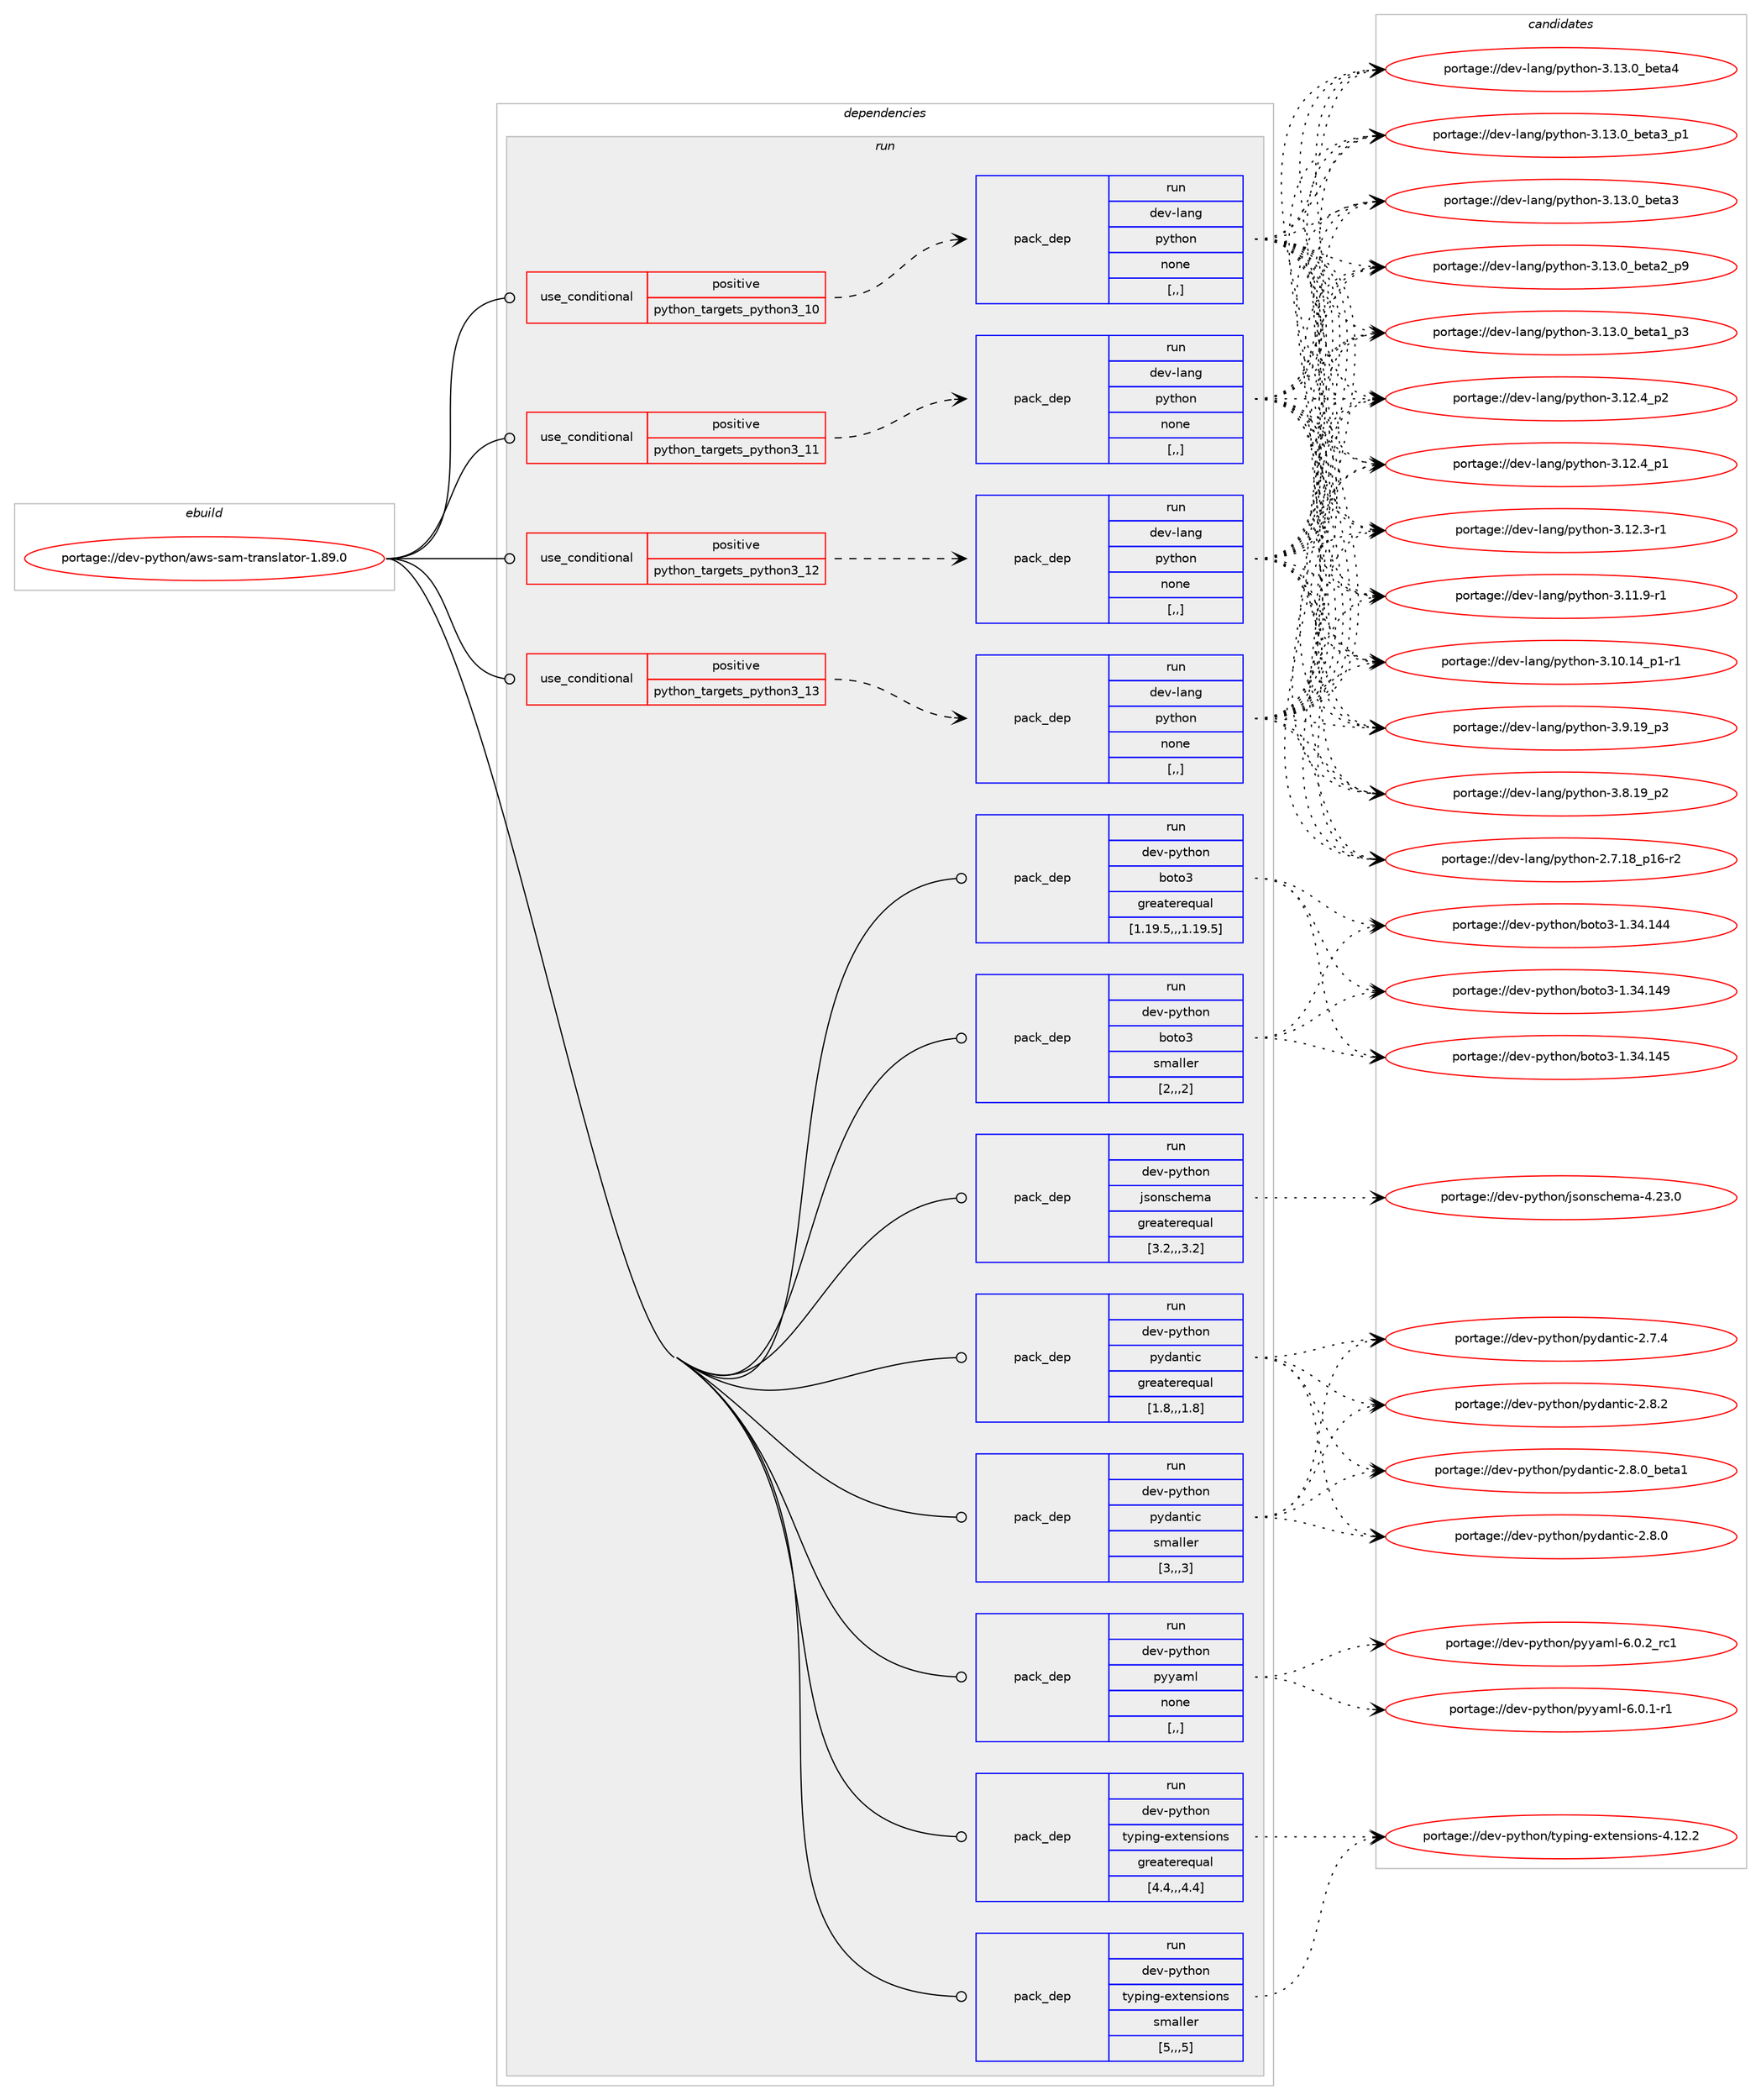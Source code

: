 digraph prolog {

# *************
# Graph options
# *************

newrank=true;
concentrate=true;
compound=true;
graph [rankdir=LR,fontname=Helvetica,fontsize=10,ranksep=1.5];#, ranksep=2.5, nodesep=0.2];
edge  [arrowhead=vee];
node  [fontname=Helvetica,fontsize=10];

# **********
# The ebuild
# **********

subgraph cluster_leftcol {
color=gray;
label=<<i>ebuild</i>>;
id [label="portage://dev-python/aws-sam-translator-1.89.0", color=red, width=4, href="../dev-python/aws-sam-translator-1.89.0.svg"];
}

# ****************
# The dependencies
# ****************

subgraph cluster_midcol {
color=gray;
label=<<i>dependencies</i>>;
subgraph cluster_compile {
fillcolor="#eeeeee";
style=filled;
label=<<i>compile</i>>;
}
subgraph cluster_compileandrun {
fillcolor="#eeeeee";
style=filled;
label=<<i>compile and run</i>>;
}
subgraph cluster_run {
fillcolor="#eeeeee";
style=filled;
label=<<i>run</i>>;
subgraph cond31266 {
dependency142819 [label=<<TABLE BORDER="0" CELLBORDER="1" CELLSPACING="0" CELLPADDING="4"><TR><TD ROWSPAN="3" CELLPADDING="10">use_conditional</TD></TR><TR><TD>positive</TD></TR><TR><TD>python_targets_python3_10</TD></TR></TABLE>>, shape=none, color=red];
subgraph pack110309 {
dependency142820 [label=<<TABLE BORDER="0" CELLBORDER="1" CELLSPACING="0" CELLPADDING="4" WIDTH="220"><TR><TD ROWSPAN="6" CELLPADDING="30">pack_dep</TD></TR><TR><TD WIDTH="110">run</TD></TR><TR><TD>dev-lang</TD></TR><TR><TD>python</TD></TR><TR><TD>none</TD></TR><TR><TD>[,,]</TD></TR></TABLE>>, shape=none, color=blue];
}
dependency142819:e -> dependency142820:w [weight=20,style="dashed",arrowhead="vee"];
}
id:e -> dependency142819:w [weight=20,style="solid",arrowhead="odot"];
subgraph cond31267 {
dependency142821 [label=<<TABLE BORDER="0" CELLBORDER="1" CELLSPACING="0" CELLPADDING="4"><TR><TD ROWSPAN="3" CELLPADDING="10">use_conditional</TD></TR><TR><TD>positive</TD></TR><TR><TD>python_targets_python3_11</TD></TR></TABLE>>, shape=none, color=red];
subgraph pack110310 {
dependency142822 [label=<<TABLE BORDER="0" CELLBORDER="1" CELLSPACING="0" CELLPADDING="4" WIDTH="220"><TR><TD ROWSPAN="6" CELLPADDING="30">pack_dep</TD></TR><TR><TD WIDTH="110">run</TD></TR><TR><TD>dev-lang</TD></TR><TR><TD>python</TD></TR><TR><TD>none</TD></TR><TR><TD>[,,]</TD></TR></TABLE>>, shape=none, color=blue];
}
dependency142821:e -> dependency142822:w [weight=20,style="dashed",arrowhead="vee"];
}
id:e -> dependency142821:w [weight=20,style="solid",arrowhead="odot"];
subgraph cond31268 {
dependency142823 [label=<<TABLE BORDER="0" CELLBORDER="1" CELLSPACING="0" CELLPADDING="4"><TR><TD ROWSPAN="3" CELLPADDING="10">use_conditional</TD></TR><TR><TD>positive</TD></TR><TR><TD>python_targets_python3_12</TD></TR></TABLE>>, shape=none, color=red];
subgraph pack110311 {
dependency142824 [label=<<TABLE BORDER="0" CELLBORDER="1" CELLSPACING="0" CELLPADDING="4" WIDTH="220"><TR><TD ROWSPAN="6" CELLPADDING="30">pack_dep</TD></TR><TR><TD WIDTH="110">run</TD></TR><TR><TD>dev-lang</TD></TR><TR><TD>python</TD></TR><TR><TD>none</TD></TR><TR><TD>[,,]</TD></TR></TABLE>>, shape=none, color=blue];
}
dependency142823:e -> dependency142824:w [weight=20,style="dashed",arrowhead="vee"];
}
id:e -> dependency142823:w [weight=20,style="solid",arrowhead="odot"];
subgraph cond31269 {
dependency142825 [label=<<TABLE BORDER="0" CELLBORDER="1" CELLSPACING="0" CELLPADDING="4"><TR><TD ROWSPAN="3" CELLPADDING="10">use_conditional</TD></TR><TR><TD>positive</TD></TR><TR><TD>python_targets_python3_13</TD></TR></TABLE>>, shape=none, color=red];
subgraph pack110312 {
dependency142826 [label=<<TABLE BORDER="0" CELLBORDER="1" CELLSPACING="0" CELLPADDING="4" WIDTH="220"><TR><TD ROWSPAN="6" CELLPADDING="30">pack_dep</TD></TR><TR><TD WIDTH="110">run</TD></TR><TR><TD>dev-lang</TD></TR><TR><TD>python</TD></TR><TR><TD>none</TD></TR><TR><TD>[,,]</TD></TR></TABLE>>, shape=none, color=blue];
}
dependency142825:e -> dependency142826:w [weight=20,style="dashed",arrowhead="vee"];
}
id:e -> dependency142825:w [weight=20,style="solid",arrowhead="odot"];
subgraph pack110313 {
dependency142827 [label=<<TABLE BORDER="0" CELLBORDER="1" CELLSPACING="0" CELLPADDING="4" WIDTH="220"><TR><TD ROWSPAN="6" CELLPADDING="30">pack_dep</TD></TR><TR><TD WIDTH="110">run</TD></TR><TR><TD>dev-python</TD></TR><TR><TD>boto3</TD></TR><TR><TD>greaterequal</TD></TR><TR><TD>[1.19.5,,,1.19.5]</TD></TR></TABLE>>, shape=none, color=blue];
}
id:e -> dependency142827:w [weight=20,style="solid",arrowhead="odot"];
subgraph pack110314 {
dependency142828 [label=<<TABLE BORDER="0" CELLBORDER="1" CELLSPACING="0" CELLPADDING="4" WIDTH="220"><TR><TD ROWSPAN="6" CELLPADDING="30">pack_dep</TD></TR><TR><TD WIDTH="110">run</TD></TR><TR><TD>dev-python</TD></TR><TR><TD>boto3</TD></TR><TR><TD>smaller</TD></TR><TR><TD>[2,,,2]</TD></TR></TABLE>>, shape=none, color=blue];
}
id:e -> dependency142828:w [weight=20,style="solid",arrowhead="odot"];
subgraph pack110315 {
dependency142829 [label=<<TABLE BORDER="0" CELLBORDER="1" CELLSPACING="0" CELLPADDING="4" WIDTH="220"><TR><TD ROWSPAN="6" CELLPADDING="30">pack_dep</TD></TR><TR><TD WIDTH="110">run</TD></TR><TR><TD>dev-python</TD></TR><TR><TD>jsonschema</TD></TR><TR><TD>greaterequal</TD></TR><TR><TD>[3.2,,,3.2]</TD></TR></TABLE>>, shape=none, color=blue];
}
id:e -> dependency142829:w [weight=20,style="solid",arrowhead="odot"];
subgraph pack110316 {
dependency142830 [label=<<TABLE BORDER="0" CELLBORDER="1" CELLSPACING="0" CELLPADDING="4" WIDTH="220"><TR><TD ROWSPAN="6" CELLPADDING="30">pack_dep</TD></TR><TR><TD WIDTH="110">run</TD></TR><TR><TD>dev-python</TD></TR><TR><TD>pydantic</TD></TR><TR><TD>greaterequal</TD></TR><TR><TD>[1.8,,,1.8]</TD></TR></TABLE>>, shape=none, color=blue];
}
id:e -> dependency142830:w [weight=20,style="solid",arrowhead="odot"];
subgraph pack110317 {
dependency142831 [label=<<TABLE BORDER="0" CELLBORDER="1" CELLSPACING="0" CELLPADDING="4" WIDTH="220"><TR><TD ROWSPAN="6" CELLPADDING="30">pack_dep</TD></TR><TR><TD WIDTH="110">run</TD></TR><TR><TD>dev-python</TD></TR><TR><TD>pydantic</TD></TR><TR><TD>smaller</TD></TR><TR><TD>[3,,,3]</TD></TR></TABLE>>, shape=none, color=blue];
}
id:e -> dependency142831:w [weight=20,style="solid",arrowhead="odot"];
subgraph pack110318 {
dependency142832 [label=<<TABLE BORDER="0" CELLBORDER="1" CELLSPACING="0" CELLPADDING="4" WIDTH="220"><TR><TD ROWSPAN="6" CELLPADDING="30">pack_dep</TD></TR><TR><TD WIDTH="110">run</TD></TR><TR><TD>dev-python</TD></TR><TR><TD>pyyaml</TD></TR><TR><TD>none</TD></TR><TR><TD>[,,]</TD></TR></TABLE>>, shape=none, color=blue];
}
id:e -> dependency142832:w [weight=20,style="solid",arrowhead="odot"];
subgraph pack110319 {
dependency142833 [label=<<TABLE BORDER="0" CELLBORDER="1" CELLSPACING="0" CELLPADDING="4" WIDTH="220"><TR><TD ROWSPAN="6" CELLPADDING="30">pack_dep</TD></TR><TR><TD WIDTH="110">run</TD></TR><TR><TD>dev-python</TD></TR><TR><TD>typing-extensions</TD></TR><TR><TD>greaterequal</TD></TR><TR><TD>[4.4,,,4.4]</TD></TR></TABLE>>, shape=none, color=blue];
}
id:e -> dependency142833:w [weight=20,style="solid",arrowhead="odot"];
subgraph pack110320 {
dependency142834 [label=<<TABLE BORDER="0" CELLBORDER="1" CELLSPACING="0" CELLPADDING="4" WIDTH="220"><TR><TD ROWSPAN="6" CELLPADDING="30">pack_dep</TD></TR><TR><TD WIDTH="110">run</TD></TR><TR><TD>dev-python</TD></TR><TR><TD>typing-extensions</TD></TR><TR><TD>smaller</TD></TR><TR><TD>[5,,,5]</TD></TR></TABLE>>, shape=none, color=blue];
}
id:e -> dependency142834:w [weight=20,style="solid",arrowhead="odot"];
}
}

# **************
# The candidates
# **************

subgraph cluster_choices {
rank=same;
color=gray;
label=<<i>candidates</i>>;

subgraph choice110309 {
color=black;
nodesep=1;
choice1001011184510897110103471121211161041111104551464951464895981011169752 [label="portage://dev-lang/python-3.13.0_beta4", color=red, width=4,href="../dev-lang/python-3.13.0_beta4.svg"];
choice10010111845108971101034711212111610411111045514649514648959810111697519511249 [label="portage://dev-lang/python-3.13.0_beta3_p1", color=red, width=4,href="../dev-lang/python-3.13.0_beta3_p1.svg"];
choice1001011184510897110103471121211161041111104551464951464895981011169751 [label="portage://dev-lang/python-3.13.0_beta3", color=red, width=4,href="../dev-lang/python-3.13.0_beta3.svg"];
choice10010111845108971101034711212111610411111045514649514648959810111697509511257 [label="portage://dev-lang/python-3.13.0_beta2_p9", color=red, width=4,href="../dev-lang/python-3.13.0_beta2_p9.svg"];
choice10010111845108971101034711212111610411111045514649514648959810111697499511251 [label="portage://dev-lang/python-3.13.0_beta1_p3", color=red, width=4,href="../dev-lang/python-3.13.0_beta1_p3.svg"];
choice100101118451089711010347112121116104111110455146495046529511250 [label="portage://dev-lang/python-3.12.4_p2", color=red, width=4,href="../dev-lang/python-3.12.4_p2.svg"];
choice100101118451089711010347112121116104111110455146495046529511249 [label="portage://dev-lang/python-3.12.4_p1", color=red, width=4,href="../dev-lang/python-3.12.4_p1.svg"];
choice100101118451089711010347112121116104111110455146495046514511449 [label="portage://dev-lang/python-3.12.3-r1", color=red, width=4,href="../dev-lang/python-3.12.3-r1.svg"];
choice100101118451089711010347112121116104111110455146494946574511449 [label="portage://dev-lang/python-3.11.9-r1", color=red, width=4,href="../dev-lang/python-3.11.9-r1.svg"];
choice100101118451089711010347112121116104111110455146494846495295112494511449 [label="portage://dev-lang/python-3.10.14_p1-r1", color=red, width=4,href="../dev-lang/python-3.10.14_p1-r1.svg"];
choice100101118451089711010347112121116104111110455146574649579511251 [label="portage://dev-lang/python-3.9.19_p3", color=red, width=4,href="../dev-lang/python-3.9.19_p3.svg"];
choice100101118451089711010347112121116104111110455146564649579511250 [label="portage://dev-lang/python-3.8.19_p2", color=red, width=4,href="../dev-lang/python-3.8.19_p2.svg"];
choice100101118451089711010347112121116104111110455046554649569511249544511450 [label="portage://dev-lang/python-2.7.18_p16-r2", color=red, width=4,href="../dev-lang/python-2.7.18_p16-r2.svg"];
dependency142820:e -> choice1001011184510897110103471121211161041111104551464951464895981011169752:w [style=dotted,weight="100"];
dependency142820:e -> choice10010111845108971101034711212111610411111045514649514648959810111697519511249:w [style=dotted,weight="100"];
dependency142820:e -> choice1001011184510897110103471121211161041111104551464951464895981011169751:w [style=dotted,weight="100"];
dependency142820:e -> choice10010111845108971101034711212111610411111045514649514648959810111697509511257:w [style=dotted,weight="100"];
dependency142820:e -> choice10010111845108971101034711212111610411111045514649514648959810111697499511251:w [style=dotted,weight="100"];
dependency142820:e -> choice100101118451089711010347112121116104111110455146495046529511250:w [style=dotted,weight="100"];
dependency142820:e -> choice100101118451089711010347112121116104111110455146495046529511249:w [style=dotted,weight="100"];
dependency142820:e -> choice100101118451089711010347112121116104111110455146495046514511449:w [style=dotted,weight="100"];
dependency142820:e -> choice100101118451089711010347112121116104111110455146494946574511449:w [style=dotted,weight="100"];
dependency142820:e -> choice100101118451089711010347112121116104111110455146494846495295112494511449:w [style=dotted,weight="100"];
dependency142820:e -> choice100101118451089711010347112121116104111110455146574649579511251:w [style=dotted,weight="100"];
dependency142820:e -> choice100101118451089711010347112121116104111110455146564649579511250:w [style=dotted,weight="100"];
dependency142820:e -> choice100101118451089711010347112121116104111110455046554649569511249544511450:w [style=dotted,weight="100"];
}
subgraph choice110310 {
color=black;
nodesep=1;
choice1001011184510897110103471121211161041111104551464951464895981011169752 [label="portage://dev-lang/python-3.13.0_beta4", color=red, width=4,href="../dev-lang/python-3.13.0_beta4.svg"];
choice10010111845108971101034711212111610411111045514649514648959810111697519511249 [label="portage://dev-lang/python-3.13.0_beta3_p1", color=red, width=4,href="../dev-lang/python-3.13.0_beta3_p1.svg"];
choice1001011184510897110103471121211161041111104551464951464895981011169751 [label="portage://dev-lang/python-3.13.0_beta3", color=red, width=4,href="../dev-lang/python-3.13.0_beta3.svg"];
choice10010111845108971101034711212111610411111045514649514648959810111697509511257 [label="portage://dev-lang/python-3.13.0_beta2_p9", color=red, width=4,href="../dev-lang/python-3.13.0_beta2_p9.svg"];
choice10010111845108971101034711212111610411111045514649514648959810111697499511251 [label="portage://dev-lang/python-3.13.0_beta1_p3", color=red, width=4,href="../dev-lang/python-3.13.0_beta1_p3.svg"];
choice100101118451089711010347112121116104111110455146495046529511250 [label="portage://dev-lang/python-3.12.4_p2", color=red, width=4,href="../dev-lang/python-3.12.4_p2.svg"];
choice100101118451089711010347112121116104111110455146495046529511249 [label="portage://dev-lang/python-3.12.4_p1", color=red, width=4,href="../dev-lang/python-3.12.4_p1.svg"];
choice100101118451089711010347112121116104111110455146495046514511449 [label="portage://dev-lang/python-3.12.3-r1", color=red, width=4,href="../dev-lang/python-3.12.3-r1.svg"];
choice100101118451089711010347112121116104111110455146494946574511449 [label="portage://dev-lang/python-3.11.9-r1", color=red, width=4,href="../dev-lang/python-3.11.9-r1.svg"];
choice100101118451089711010347112121116104111110455146494846495295112494511449 [label="portage://dev-lang/python-3.10.14_p1-r1", color=red, width=4,href="../dev-lang/python-3.10.14_p1-r1.svg"];
choice100101118451089711010347112121116104111110455146574649579511251 [label="portage://dev-lang/python-3.9.19_p3", color=red, width=4,href="../dev-lang/python-3.9.19_p3.svg"];
choice100101118451089711010347112121116104111110455146564649579511250 [label="portage://dev-lang/python-3.8.19_p2", color=red, width=4,href="../dev-lang/python-3.8.19_p2.svg"];
choice100101118451089711010347112121116104111110455046554649569511249544511450 [label="portage://dev-lang/python-2.7.18_p16-r2", color=red, width=4,href="../dev-lang/python-2.7.18_p16-r2.svg"];
dependency142822:e -> choice1001011184510897110103471121211161041111104551464951464895981011169752:w [style=dotted,weight="100"];
dependency142822:e -> choice10010111845108971101034711212111610411111045514649514648959810111697519511249:w [style=dotted,weight="100"];
dependency142822:e -> choice1001011184510897110103471121211161041111104551464951464895981011169751:w [style=dotted,weight="100"];
dependency142822:e -> choice10010111845108971101034711212111610411111045514649514648959810111697509511257:w [style=dotted,weight="100"];
dependency142822:e -> choice10010111845108971101034711212111610411111045514649514648959810111697499511251:w [style=dotted,weight="100"];
dependency142822:e -> choice100101118451089711010347112121116104111110455146495046529511250:w [style=dotted,weight="100"];
dependency142822:e -> choice100101118451089711010347112121116104111110455146495046529511249:w [style=dotted,weight="100"];
dependency142822:e -> choice100101118451089711010347112121116104111110455146495046514511449:w [style=dotted,weight="100"];
dependency142822:e -> choice100101118451089711010347112121116104111110455146494946574511449:w [style=dotted,weight="100"];
dependency142822:e -> choice100101118451089711010347112121116104111110455146494846495295112494511449:w [style=dotted,weight="100"];
dependency142822:e -> choice100101118451089711010347112121116104111110455146574649579511251:w [style=dotted,weight="100"];
dependency142822:e -> choice100101118451089711010347112121116104111110455146564649579511250:w [style=dotted,weight="100"];
dependency142822:e -> choice100101118451089711010347112121116104111110455046554649569511249544511450:w [style=dotted,weight="100"];
}
subgraph choice110311 {
color=black;
nodesep=1;
choice1001011184510897110103471121211161041111104551464951464895981011169752 [label="portage://dev-lang/python-3.13.0_beta4", color=red, width=4,href="../dev-lang/python-3.13.0_beta4.svg"];
choice10010111845108971101034711212111610411111045514649514648959810111697519511249 [label="portage://dev-lang/python-3.13.0_beta3_p1", color=red, width=4,href="../dev-lang/python-3.13.0_beta3_p1.svg"];
choice1001011184510897110103471121211161041111104551464951464895981011169751 [label="portage://dev-lang/python-3.13.0_beta3", color=red, width=4,href="../dev-lang/python-3.13.0_beta3.svg"];
choice10010111845108971101034711212111610411111045514649514648959810111697509511257 [label="portage://dev-lang/python-3.13.0_beta2_p9", color=red, width=4,href="../dev-lang/python-3.13.0_beta2_p9.svg"];
choice10010111845108971101034711212111610411111045514649514648959810111697499511251 [label="portage://dev-lang/python-3.13.0_beta1_p3", color=red, width=4,href="../dev-lang/python-3.13.0_beta1_p3.svg"];
choice100101118451089711010347112121116104111110455146495046529511250 [label="portage://dev-lang/python-3.12.4_p2", color=red, width=4,href="../dev-lang/python-3.12.4_p2.svg"];
choice100101118451089711010347112121116104111110455146495046529511249 [label="portage://dev-lang/python-3.12.4_p1", color=red, width=4,href="../dev-lang/python-3.12.4_p1.svg"];
choice100101118451089711010347112121116104111110455146495046514511449 [label="portage://dev-lang/python-3.12.3-r1", color=red, width=4,href="../dev-lang/python-3.12.3-r1.svg"];
choice100101118451089711010347112121116104111110455146494946574511449 [label="portage://dev-lang/python-3.11.9-r1", color=red, width=4,href="../dev-lang/python-3.11.9-r1.svg"];
choice100101118451089711010347112121116104111110455146494846495295112494511449 [label="portage://dev-lang/python-3.10.14_p1-r1", color=red, width=4,href="../dev-lang/python-3.10.14_p1-r1.svg"];
choice100101118451089711010347112121116104111110455146574649579511251 [label="portage://dev-lang/python-3.9.19_p3", color=red, width=4,href="../dev-lang/python-3.9.19_p3.svg"];
choice100101118451089711010347112121116104111110455146564649579511250 [label="portage://dev-lang/python-3.8.19_p2", color=red, width=4,href="../dev-lang/python-3.8.19_p2.svg"];
choice100101118451089711010347112121116104111110455046554649569511249544511450 [label="portage://dev-lang/python-2.7.18_p16-r2", color=red, width=4,href="../dev-lang/python-2.7.18_p16-r2.svg"];
dependency142824:e -> choice1001011184510897110103471121211161041111104551464951464895981011169752:w [style=dotted,weight="100"];
dependency142824:e -> choice10010111845108971101034711212111610411111045514649514648959810111697519511249:w [style=dotted,weight="100"];
dependency142824:e -> choice1001011184510897110103471121211161041111104551464951464895981011169751:w [style=dotted,weight="100"];
dependency142824:e -> choice10010111845108971101034711212111610411111045514649514648959810111697509511257:w [style=dotted,weight="100"];
dependency142824:e -> choice10010111845108971101034711212111610411111045514649514648959810111697499511251:w [style=dotted,weight="100"];
dependency142824:e -> choice100101118451089711010347112121116104111110455146495046529511250:w [style=dotted,weight="100"];
dependency142824:e -> choice100101118451089711010347112121116104111110455146495046529511249:w [style=dotted,weight="100"];
dependency142824:e -> choice100101118451089711010347112121116104111110455146495046514511449:w [style=dotted,weight="100"];
dependency142824:e -> choice100101118451089711010347112121116104111110455146494946574511449:w [style=dotted,weight="100"];
dependency142824:e -> choice100101118451089711010347112121116104111110455146494846495295112494511449:w [style=dotted,weight="100"];
dependency142824:e -> choice100101118451089711010347112121116104111110455146574649579511251:w [style=dotted,weight="100"];
dependency142824:e -> choice100101118451089711010347112121116104111110455146564649579511250:w [style=dotted,weight="100"];
dependency142824:e -> choice100101118451089711010347112121116104111110455046554649569511249544511450:w [style=dotted,weight="100"];
}
subgraph choice110312 {
color=black;
nodesep=1;
choice1001011184510897110103471121211161041111104551464951464895981011169752 [label="portage://dev-lang/python-3.13.0_beta4", color=red, width=4,href="../dev-lang/python-3.13.0_beta4.svg"];
choice10010111845108971101034711212111610411111045514649514648959810111697519511249 [label="portage://dev-lang/python-3.13.0_beta3_p1", color=red, width=4,href="../dev-lang/python-3.13.0_beta3_p1.svg"];
choice1001011184510897110103471121211161041111104551464951464895981011169751 [label="portage://dev-lang/python-3.13.0_beta3", color=red, width=4,href="../dev-lang/python-3.13.0_beta3.svg"];
choice10010111845108971101034711212111610411111045514649514648959810111697509511257 [label="portage://dev-lang/python-3.13.0_beta2_p9", color=red, width=4,href="../dev-lang/python-3.13.0_beta2_p9.svg"];
choice10010111845108971101034711212111610411111045514649514648959810111697499511251 [label="portage://dev-lang/python-3.13.0_beta1_p3", color=red, width=4,href="../dev-lang/python-3.13.0_beta1_p3.svg"];
choice100101118451089711010347112121116104111110455146495046529511250 [label="portage://dev-lang/python-3.12.4_p2", color=red, width=4,href="../dev-lang/python-3.12.4_p2.svg"];
choice100101118451089711010347112121116104111110455146495046529511249 [label="portage://dev-lang/python-3.12.4_p1", color=red, width=4,href="../dev-lang/python-3.12.4_p1.svg"];
choice100101118451089711010347112121116104111110455146495046514511449 [label="portage://dev-lang/python-3.12.3-r1", color=red, width=4,href="../dev-lang/python-3.12.3-r1.svg"];
choice100101118451089711010347112121116104111110455146494946574511449 [label="portage://dev-lang/python-3.11.9-r1", color=red, width=4,href="../dev-lang/python-3.11.9-r1.svg"];
choice100101118451089711010347112121116104111110455146494846495295112494511449 [label="portage://dev-lang/python-3.10.14_p1-r1", color=red, width=4,href="../dev-lang/python-3.10.14_p1-r1.svg"];
choice100101118451089711010347112121116104111110455146574649579511251 [label="portage://dev-lang/python-3.9.19_p3", color=red, width=4,href="../dev-lang/python-3.9.19_p3.svg"];
choice100101118451089711010347112121116104111110455146564649579511250 [label="portage://dev-lang/python-3.8.19_p2", color=red, width=4,href="../dev-lang/python-3.8.19_p2.svg"];
choice100101118451089711010347112121116104111110455046554649569511249544511450 [label="portage://dev-lang/python-2.7.18_p16-r2", color=red, width=4,href="../dev-lang/python-2.7.18_p16-r2.svg"];
dependency142826:e -> choice1001011184510897110103471121211161041111104551464951464895981011169752:w [style=dotted,weight="100"];
dependency142826:e -> choice10010111845108971101034711212111610411111045514649514648959810111697519511249:w [style=dotted,weight="100"];
dependency142826:e -> choice1001011184510897110103471121211161041111104551464951464895981011169751:w [style=dotted,weight="100"];
dependency142826:e -> choice10010111845108971101034711212111610411111045514649514648959810111697509511257:w [style=dotted,weight="100"];
dependency142826:e -> choice10010111845108971101034711212111610411111045514649514648959810111697499511251:w [style=dotted,weight="100"];
dependency142826:e -> choice100101118451089711010347112121116104111110455146495046529511250:w [style=dotted,weight="100"];
dependency142826:e -> choice100101118451089711010347112121116104111110455146495046529511249:w [style=dotted,weight="100"];
dependency142826:e -> choice100101118451089711010347112121116104111110455146495046514511449:w [style=dotted,weight="100"];
dependency142826:e -> choice100101118451089711010347112121116104111110455146494946574511449:w [style=dotted,weight="100"];
dependency142826:e -> choice100101118451089711010347112121116104111110455146494846495295112494511449:w [style=dotted,weight="100"];
dependency142826:e -> choice100101118451089711010347112121116104111110455146574649579511251:w [style=dotted,weight="100"];
dependency142826:e -> choice100101118451089711010347112121116104111110455146564649579511250:w [style=dotted,weight="100"];
dependency142826:e -> choice100101118451089711010347112121116104111110455046554649569511249544511450:w [style=dotted,weight="100"];
}
subgraph choice110313 {
color=black;
nodesep=1;
choice10010111845112121116104111110479811111611151454946515246495257 [label="portage://dev-python/boto3-1.34.149", color=red, width=4,href="../dev-python/boto3-1.34.149.svg"];
choice10010111845112121116104111110479811111611151454946515246495253 [label="portage://dev-python/boto3-1.34.145", color=red, width=4,href="../dev-python/boto3-1.34.145.svg"];
choice10010111845112121116104111110479811111611151454946515246495252 [label="portage://dev-python/boto3-1.34.144", color=red, width=4,href="../dev-python/boto3-1.34.144.svg"];
dependency142827:e -> choice10010111845112121116104111110479811111611151454946515246495257:w [style=dotted,weight="100"];
dependency142827:e -> choice10010111845112121116104111110479811111611151454946515246495253:w [style=dotted,weight="100"];
dependency142827:e -> choice10010111845112121116104111110479811111611151454946515246495252:w [style=dotted,weight="100"];
}
subgraph choice110314 {
color=black;
nodesep=1;
choice10010111845112121116104111110479811111611151454946515246495257 [label="portage://dev-python/boto3-1.34.149", color=red, width=4,href="../dev-python/boto3-1.34.149.svg"];
choice10010111845112121116104111110479811111611151454946515246495253 [label="portage://dev-python/boto3-1.34.145", color=red, width=4,href="../dev-python/boto3-1.34.145.svg"];
choice10010111845112121116104111110479811111611151454946515246495252 [label="portage://dev-python/boto3-1.34.144", color=red, width=4,href="../dev-python/boto3-1.34.144.svg"];
dependency142828:e -> choice10010111845112121116104111110479811111611151454946515246495257:w [style=dotted,weight="100"];
dependency142828:e -> choice10010111845112121116104111110479811111611151454946515246495253:w [style=dotted,weight="100"];
dependency142828:e -> choice10010111845112121116104111110479811111611151454946515246495252:w [style=dotted,weight="100"];
}
subgraph choice110315 {
color=black;
nodesep=1;
choice1001011184511212111610411111047106115111110115991041011099745524650514648 [label="portage://dev-python/jsonschema-4.23.0", color=red, width=4,href="../dev-python/jsonschema-4.23.0.svg"];
dependency142829:e -> choice1001011184511212111610411111047106115111110115991041011099745524650514648:w [style=dotted,weight="100"];
}
subgraph choice110316 {
color=black;
nodesep=1;
choice10010111845112121116104111110471121211009711011610599455046564650 [label="portage://dev-python/pydantic-2.8.2", color=red, width=4,href="../dev-python/pydantic-2.8.2.svg"];
choice1001011184511212111610411111047112121100971101161059945504656464895981011169749 [label="portage://dev-python/pydantic-2.8.0_beta1", color=red, width=4,href="../dev-python/pydantic-2.8.0_beta1.svg"];
choice10010111845112121116104111110471121211009711011610599455046564648 [label="portage://dev-python/pydantic-2.8.0", color=red, width=4,href="../dev-python/pydantic-2.8.0.svg"];
choice10010111845112121116104111110471121211009711011610599455046554652 [label="portage://dev-python/pydantic-2.7.4", color=red, width=4,href="../dev-python/pydantic-2.7.4.svg"];
dependency142830:e -> choice10010111845112121116104111110471121211009711011610599455046564650:w [style=dotted,weight="100"];
dependency142830:e -> choice1001011184511212111610411111047112121100971101161059945504656464895981011169749:w [style=dotted,weight="100"];
dependency142830:e -> choice10010111845112121116104111110471121211009711011610599455046564648:w [style=dotted,weight="100"];
dependency142830:e -> choice10010111845112121116104111110471121211009711011610599455046554652:w [style=dotted,weight="100"];
}
subgraph choice110317 {
color=black;
nodesep=1;
choice10010111845112121116104111110471121211009711011610599455046564650 [label="portage://dev-python/pydantic-2.8.2", color=red, width=4,href="../dev-python/pydantic-2.8.2.svg"];
choice1001011184511212111610411111047112121100971101161059945504656464895981011169749 [label="portage://dev-python/pydantic-2.8.0_beta1", color=red, width=4,href="../dev-python/pydantic-2.8.0_beta1.svg"];
choice10010111845112121116104111110471121211009711011610599455046564648 [label="portage://dev-python/pydantic-2.8.0", color=red, width=4,href="../dev-python/pydantic-2.8.0.svg"];
choice10010111845112121116104111110471121211009711011610599455046554652 [label="portage://dev-python/pydantic-2.7.4", color=red, width=4,href="../dev-python/pydantic-2.7.4.svg"];
dependency142831:e -> choice10010111845112121116104111110471121211009711011610599455046564650:w [style=dotted,weight="100"];
dependency142831:e -> choice1001011184511212111610411111047112121100971101161059945504656464895981011169749:w [style=dotted,weight="100"];
dependency142831:e -> choice10010111845112121116104111110471121211009711011610599455046564648:w [style=dotted,weight="100"];
dependency142831:e -> choice10010111845112121116104111110471121211009711011610599455046554652:w [style=dotted,weight="100"];
}
subgraph choice110318 {
color=black;
nodesep=1;
choice100101118451121211161041111104711212112197109108455446484650951149949 [label="portage://dev-python/pyyaml-6.0.2_rc1", color=red, width=4,href="../dev-python/pyyaml-6.0.2_rc1.svg"];
choice1001011184511212111610411111047112121121971091084554464846494511449 [label="portage://dev-python/pyyaml-6.0.1-r1", color=red, width=4,href="../dev-python/pyyaml-6.0.1-r1.svg"];
dependency142832:e -> choice100101118451121211161041111104711212112197109108455446484650951149949:w [style=dotted,weight="100"];
dependency142832:e -> choice1001011184511212111610411111047112121121971091084554464846494511449:w [style=dotted,weight="100"];
}
subgraph choice110319 {
color=black;
nodesep=1;
choice10010111845112121116104111110471161211121051101034510112011610111011510511111011545524649504650 [label="portage://dev-python/typing-extensions-4.12.2", color=red, width=4,href="../dev-python/typing-extensions-4.12.2.svg"];
dependency142833:e -> choice10010111845112121116104111110471161211121051101034510112011610111011510511111011545524649504650:w [style=dotted,weight="100"];
}
subgraph choice110320 {
color=black;
nodesep=1;
choice10010111845112121116104111110471161211121051101034510112011610111011510511111011545524649504650 [label="portage://dev-python/typing-extensions-4.12.2", color=red, width=4,href="../dev-python/typing-extensions-4.12.2.svg"];
dependency142834:e -> choice10010111845112121116104111110471161211121051101034510112011610111011510511111011545524649504650:w [style=dotted,weight="100"];
}
}

}

